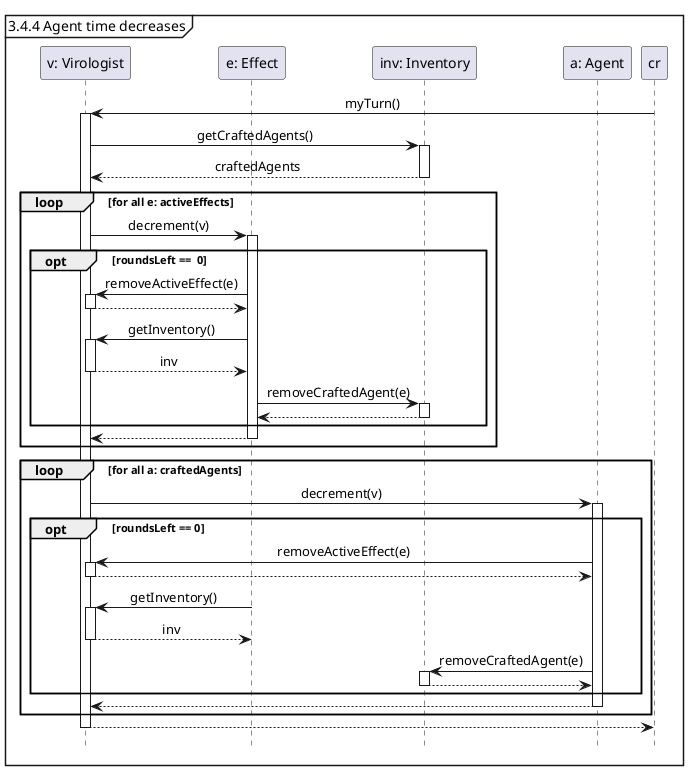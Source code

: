 @startuml

hide footbox
skinparam sequenceMessageAlign center

mainframe 3.4.4 Agent time decreases

participant "v: Virologist" as v
participant "e: Effect" as e
participant "inv: Inventory" as inv
participant "a: Agent" as a

cr -> v ++ : myTurn()
v -> inv ++ : getCraftedAgents()
return craftedAgents
    loop for all e: activeEffects
        v -> e ++ : decrement(v)
        opt roundsLeft ==  0
            e -> v ++ : removeActiveEffect(e)
            return
            e -> v ++ : getInventory()
            return inv
            e -> inv ++ : removeCraftedAgent(e)
            return
        end
        return
    end
    loop for all a: craftedAgents
        v -> a++ : decrement(v)
            opt roundsLeft == 0
                a -> v ++ : removeActiveEffect(e)
                return
                e -> v ++ : getInventory()
                return inv
                a -> inv ++ : removeCraftedAgent(e)
                return
            end
        return
    end
return

@enduml